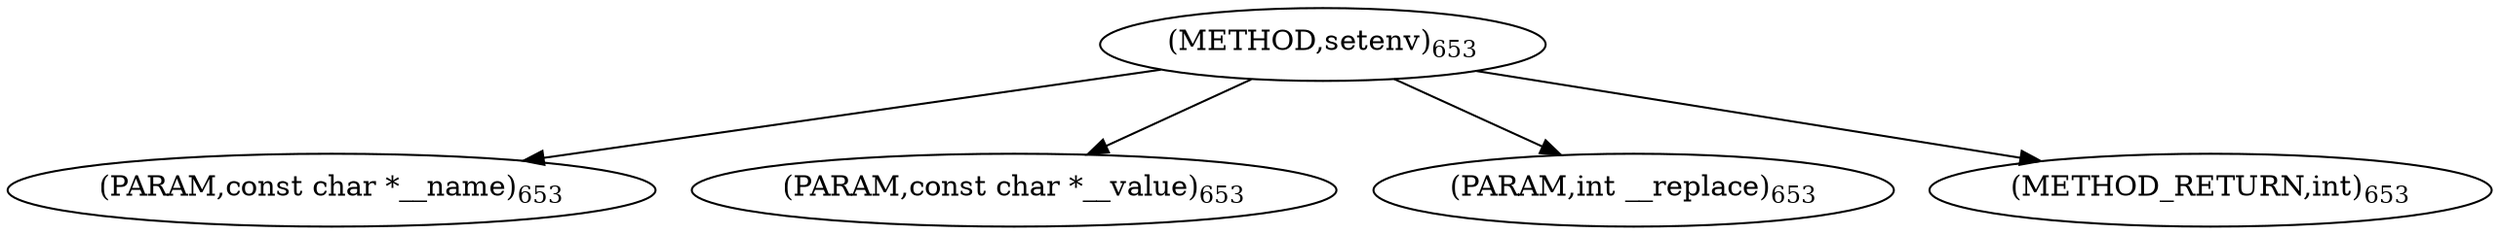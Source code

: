 digraph "setenv" {  
"33336" [label = <(METHOD,setenv)<SUB>653</SUB>> ]
"33337" [label = <(PARAM,const char *__name)<SUB>653</SUB>> ]
"33338" [label = <(PARAM,const char *__value)<SUB>653</SUB>> ]
"33339" [label = <(PARAM,int __replace)<SUB>653</SUB>> ]
"33340" [label = <(METHOD_RETURN,int)<SUB>653</SUB>> ]
  "33336" -> "33337" 
  "33336" -> "33338" 
  "33336" -> "33339" 
  "33336" -> "33340" 
}
